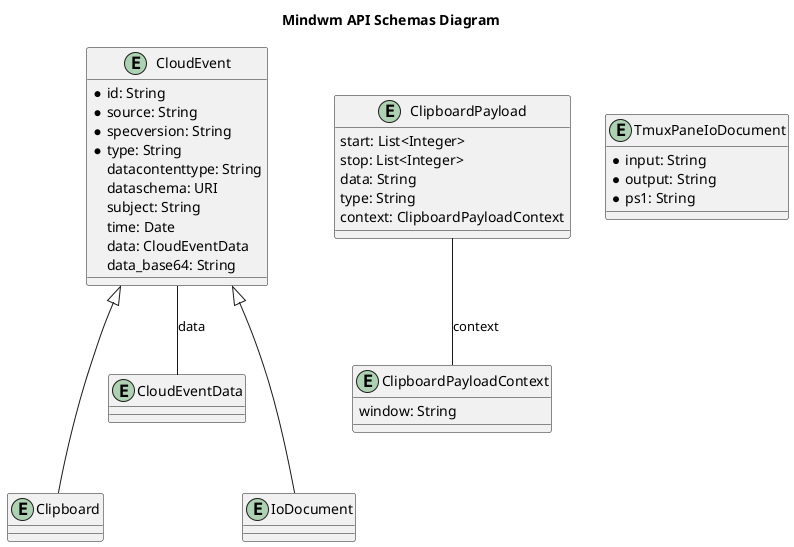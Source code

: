 @startuml

title Mindwm API Schemas Diagram

entity Clipboard {
}

entity ClipboardPayload {
    start: List<Integer>
    stop: List<Integer>
    data: String
    type: String
    context: ClipboardPayloadContext
}

entity ClipboardPayloadContext {
    window: String
}

entity CloudEvent {
    * id: String
    * source: String
    * specversion: String
    * type: String
    datacontenttype: String
    dataschema: URI
    subject: String
    time: Date
    data: CloudEventData
    data_base64: String
}

entity CloudEventData {
}

entity IoDocument {
}

entity TmuxPaneIoDocument {
    * input: String
    * output: String
    * ps1: String
}

CloudEvent <|--- Clipboard
CloudEvent <|--- IoDocument

ClipboardPayload -- ClipboardPayloadContext : context
CloudEvent -- CloudEventData : data

@enduml